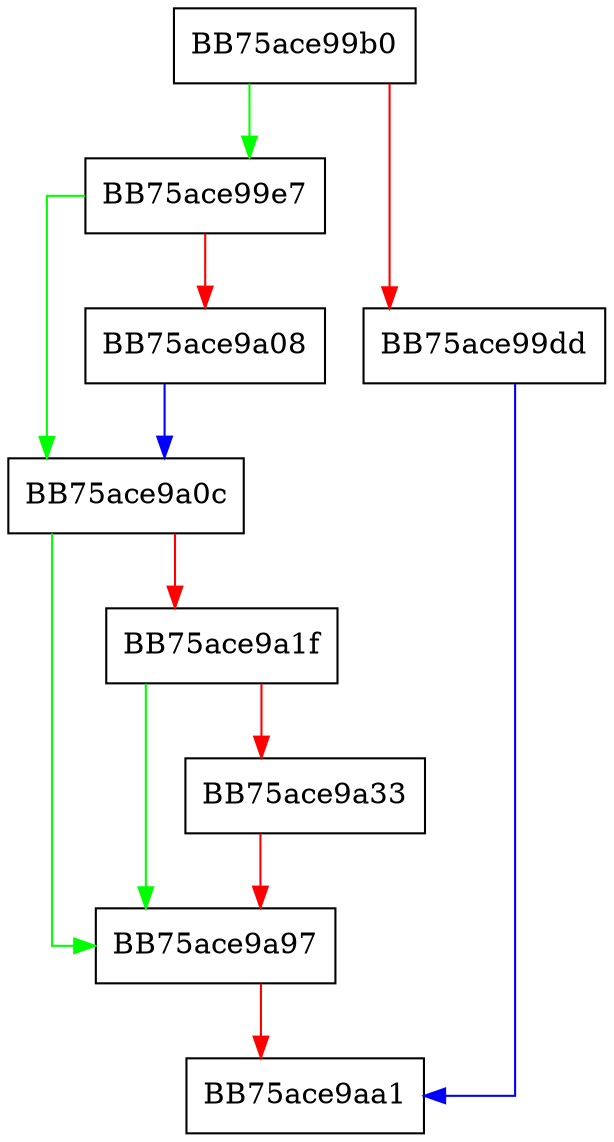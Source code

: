 digraph decode_ip {
  node [shape="box"];
  graph [splines=ortho];
  BB75ace99b0 -> BB75ace99e7 [color="green"];
  BB75ace99b0 -> BB75ace99dd [color="red"];
  BB75ace99dd -> BB75ace9aa1 [color="blue"];
  BB75ace99e7 -> BB75ace9a0c [color="green"];
  BB75ace99e7 -> BB75ace9a08 [color="red"];
  BB75ace9a08 -> BB75ace9a0c [color="blue"];
  BB75ace9a0c -> BB75ace9a97 [color="green"];
  BB75ace9a0c -> BB75ace9a1f [color="red"];
  BB75ace9a1f -> BB75ace9a97 [color="green"];
  BB75ace9a1f -> BB75ace9a33 [color="red"];
  BB75ace9a33 -> BB75ace9a97 [color="red"];
  BB75ace9a97 -> BB75ace9aa1 [color="red"];
}